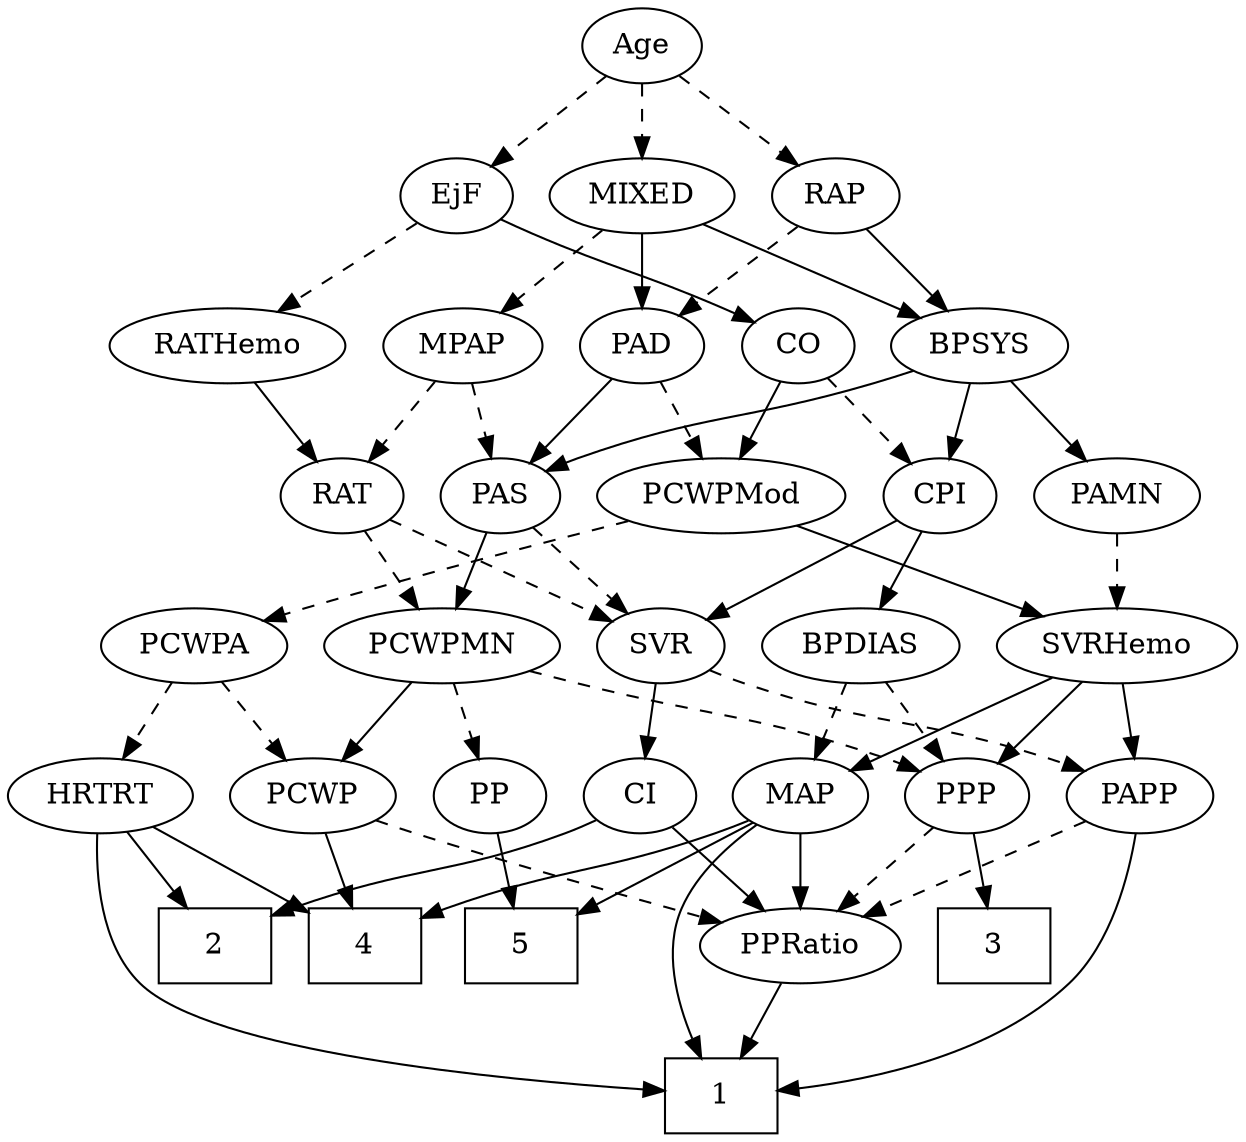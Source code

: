 strict digraph {
	graph [bb="0,0,545.49,540"];
	node [label="\N"];
	1	[height=0.5,
		pos="217.85,18",
		shape=box,
		width=0.75];
	2	[height=0.5,
		pos="450.85,90",
		shape=box,
		width=0.75];
	3	[height=0.5,
		pos="98.847,90",
		shape=box,
		width=0.75];
	4	[height=0.5,
		pos="378.85,90",
		shape=box,
		width=0.75];
	5	[height=0.5,
		pos="306.85,90",
		shape=box,
		width=0.75];
	Age	[height=0.5,
		pos="265.85,522",
		width=0.75];
	EjF	[height=0.5,
		pos="350.85,450",
		width=0.75];
	Age -> EjF	[pos="e,334.51,464.46 282.24,507.5 294.82,497.14 312.39,482.67 326.59,470.97",
		style=dashed];
	RAP	[height=0.5,
		pos="179.85,450",
		width=0.77632];
	Age -> RAP	[pos="e,196.67,464.69 249.27,507.5 236.62,497.21 218.99,482.86 204.66,471.2",
		style=dashed];
	MIXED	[height=0.5,
		pos="265.85,450",
		width=1.1193];
	Age -> MIXED	[pos="e,265.85,468.1 265.85,503.7 265.85,495.98 265.85,486.71 265.85,478.11",
		style=dashed];
	CO	[height=0.5,
		pos="191.85,378",
		width=0.75];
	EjF -> CO	[pos="e,213.09,389.24 329.61,438.76 324.77,436.49 319.65,434.13 314.85,432 276.58,415.06 266.11,412.94 227.85,396 226.05,395.2 224.2,394.37 \
222.34,393.53",
		style=solid];
	RATHemo	[height=0.5,
		pos="449.85,378",
		width=1.3721];
	EjF -> RATHemo	[pos="e,428,394.45 369.01,436.16 383.17,426.14 403.15,412.02 419.71,400.31",
		style=dashed];
	BPSYS	[height=0.5,
		pos="108.85,378",
		width=1.0471];
	RAP -> BPSYS	[pos="e,124.52,394.46 165.14,434.5 155.5,425 142.71,412.38 131.75,401.58",
		style=solid];
	PAD	[height=0.5,
		pos="265.85,378",
		width=0.79437];
	RAP -> PAD	[pos="e,249.02,392.69 196.43,435.5 209.08,425.21 226.71,410.86 241.03,399.2",
		style=dashed];
	MPAP	[height=0.5,
		pos="347.85,378",
		width=0.97491];
	MIXED -> MPAP	[pos="e,330.37,393.92 283.64,433.81 295,424.11 309.9,411.39 322.49,400.64",
		style=dashed];
	MIXED -> BPSYS	[pos="e,135.49,390.88 238.14,436.65 212.12,425.05 173.05,407.63 144.67,394.97",
		style=solid];
	MIXED -> PAD	[pos="e,265.85,396.1 265.85,431.7 265.85,423.98 265.85,414.71 265.85,406.11",
		style=solid];
	PAS	[height=0.5,
		pos="325.85,306",
		width=0.75];
	MPAP -> PAS	[pos="e,331.12,323.79 342.52,360.05 340.01,352.06 336.95,342.33 334.14,333.4",
		style=dashed];
	RAT	[height=0.5,
		pos="397.85,306",
		width=0.75827];
	MPAP -> RAT	[pos="e,386.66,322.67 359.44,360.76 365.78,351.89 373.75,340.74 380.78,330.89",
		style=dashed];
	BPSYS -> PAS	[pos="e,304.8,317.71 137.55,366.18 143.56,364.04 149.89,361.87 155.85,360 214.67,341.5 231.96,345.25 289.85,324 291.7,323.32 293.58,322.58 \
295.47,321.81",
		style=solid];
	PAMN	[height=0.5,
		pos="50.847,306",
		width=1.011];
	BPSYS -> PAMN	[pos="e,63.956,322.82 95.686,361.12 88.27,352.17 78.862,340.81 70.58,330.81",
		style=solid];
	CPI	[height=0.5,
		pos="131.85,306",
		width=0.75];
	BPSYS -> CPI	[pos="e,126.33,323.79 114.41,360.05 117.04,352.06 120.24,342.33 123.17,333.4",
		style=solid];
	PAD -> PAS	[pos="e,312.85,322.16 278.87,361.81 286.89,352.45 297.32,340.28 306.32,329.79",
		style=solid];
	PCWPMod	[height=0.5,
		pos="228.85,306",
		width=1.4443];
	PAD -> PCWPMod	[pos="e,237.9,324.12 257.27,360.76 252.91,352.53 247.51,342.32 242.6,333.02",
		style=dashed];
	CO -> CPI	[pos="e,144.84,322.16 178.83,361.81 170.81,352.45 160.37,340.28 151.38,329.79",
		style=dashed];
	CO -> PCWPMod	[pos="e,219.8,324.12 200.43,360.76 204.78,352.53 210.18,342.32 215.1,333.02",
		style=solid];
	SVR	[height=0.5,
		pos="248.85,234",
		width=0.77632];
	PAS -> SVR	[pos="e,264.41,249.14 310.27,290.83 299.31,280.87 284.45,267.37 272.1,256.14",
		style=dashed];
	PCWPMN	[height=0.5,
		pos="344.85,234",
		width=1.3902];
	PAS -> PCWPMN	[pos="e,340.16,252.28 330.45,288.05 332.56,280.26 335.12,270.82 337.5,262.08",
		style=solid];
	SVRHemo	[height=0.5,
		pos="50.847,234",
		width=1.3902];
	PAMN -> SVRHemo	[pos="e,50.847,252.1 50.847,287.7 50.847,279.98 50.847,270.71 50.847,262.11",
		style=dashed];
	RATHemo -> RAT	[pos="e,409.37,322.51 437.52,360.41 430.93,351.53 422.69,340.44 415.43,330.67",
		style=solid];
	CPI -> SVR	[pos="e,228.81,246.99 151.43,293.28 170.21,282.05 198.8,264.95 220.15,252.17",
		style=solid];
	BPDIAS	[height=0.5,
		pos="160.85,234",
		width=1.1735];
	CPI -> BPDIAS	[pos="e,153.82,251.96 138.72,288.41 142.07,280.34 146.17,270.43 149.93,261.35",
		style=solid];
	RAT -> SVR	[pos="e,270.94,245.34 376.15,294.74 371.44,292.52 366.48,290.18 361.85,288 334.23,275 302.79,260.26 280.09,249.63",
		style=dashed];
	RAT -> PCWPMN	[pos="e,357.32,251.47 386.08,289.46 379.41,280.65 370.92,269.43 363.37,259.46",
		style=dashed];
	CI	[height=0.5,
		pos="260.85,162",
		width=0.75];
	SVR -> CI	[pos="e,257.89,180.28 251.75,216.05 253.07,208.35 254.67,199.03 256.16,190.36",
		style=solid];
	PAPP	[height=0.5,
		pos="31.847,162",
		width=0.88464];
	SVR -> PAPP	[pos="e,56.352,173.81 227.2,222.28 222.23,220.03 216.91,217.8 211.85,216 151.73,194.59 133.36,200.27 72.847,180 70.566,179.24 68.232,178.41 \
65.891,177.54",
		style=dashed];
	PCWPA	[height=0.5,
		pos="454.85,234",
		width=1.1555];
	PCWPMod -> PCWPA	[pos="e,423.06,245.75 267.18,293.72 302.69,283.2 356.96,266.91 403.85,252 406.96,251.01 410.18,249.97 413.41,248.92",
		style=dashed];
	PCWPMod -> SVRHemo	[pos="e,83.433,247.81 195.78,292 166.72,280.57 124.27,263.87 92.814,251.5",
		style=solid];
	PCWP	[height=0.5,
		pos="412.85,162",
		width=0.97491];
	PCWPA -> PCWP	[pos="e,422.73,179.47 444.89,216.41 439.82,207.95 433.54,197.49 427.89,188.08",
		style=dashed];
	HRTRT	[height=0.5,
		pos="505.85,162",
		width=1.1013];
	PCWPA -> HRTRT	[pos="e,493.85,179.47 466.93,216.41 473.16,207.87 480.87,197.28 487.79,187.79",
		style=dashed];
	PP	[height=0.5,
		pos="332.85,162",
		width=0.75];
	PCWPMN -> PP	[pos="e,335.78,180.1 341.88,215.7 340.56,207.98 338.97,198.71 337.5,190.11",
		style=dashed];
	PPP	[height=0.5,
		pos="108.85,162",
		width=0.75];
	PCWPMN -> PPP	[pos="e,129.88,173.76 307.44,222.04 300.28,219.99 292.84,217.9 285.85,216 223.43,199.04 205.7,201.91 144.85,180 142.99,179.33 141.11,178.6 \
139.22,177.83",
		style=dashed];
	PCWPMN -> PCWP	[pos="e,397.63,178.67 360.62,216.76 369.5,207.62 380.73,196.06 390.5,186",
		style=solid];
	MAP	[height=0.5,
		pos="184.85,162",
		width=0.84854];
	SVRHemo -> MAP	[pos="e,162.65,174.6 77.964,218.83 99.876,207.39 130.74,191.27 153.67,179.29",
		style=solid];
	SVRHemo -> PPP	[pos="e,96.387,178.04 64.592,216.41 72.13,207.31 81.589,195.9 89.825,185.96",
		style=solid];
	SVRHemo -> PAPP	[pos="e,36.536,180.28 46.248,216.05 44.132,208.26 41.57,198.82 39.197,190.08",
		style=solid];
	BPDIAS -> MAP	[pos="e,179.09,179.79 166.66,216.05 169.4,208.06 172.73,198.33 175.8,189.4",
		style=dashed];
	BPDIAS -> PPP	[pos="e,120.37,178.51 148.52,216.41 141.93,207.53 133.69,196.44 126.43,186.67",
		style=dashed];
	MAP -> 1	[pos="e,225.99,36.268 203.08,146.94 213.99,137.32 226.86,123.52 232.85,108 240.56,87.985 235.74,63.927 229.58,45.872",
		style=solid];
	MAP -> 4	[pos="e,351.51,104.41 208.37,150.51 213.74,148.26 219.46,145.96 224.85,144 273.55,126.28 289.92,127.55 342.08,108.02",
		style=solid];
	MAP -> 5	[pos="e,279.42,106.74 206.1,148.81 223.9,138.59 249.7,123.79 270.73,111.72",
		style=solid];
	PPRatio	[height=0.5,
		pos="183.85,90",
		width=1.1013];
	MAP -> PPRatio	[pos="e,184.09,108.1 184.6,143.7 184.49,135.98 184.36,126.71 184.23,118.11",
		style=solid];
	PP -> 5	[pos="e,313.33,108.45 326.69,144.41 323.76,136.54 320.19,126.93 316.89,118.04",
		style=solid];
	PPP -> 3	[pos="e,101.32,108.28 106.43,144.05 105.33,136.35 103.99,127.03 102.76,118.36",
		style=solid];
	PPP -> PPRatio	[pos="e,167.13,106.61 124.02,146.83 134.28,137.27 148.03,124.43 159.76,113.48",
		style=dashed];
	PPRatio -> 1	[pos="e,209.46,36.275 192.08,72.055 195.95,64.091 200.65,54.411 204.97,45.51",
		style=solid];
	PCWP -> 4	[pos="e,387.32,108.45 404.79,144.41 400.88,136.37 396.1,126.51 391.7,117.47",
		style=solid];
	PCWP -> PPRatio	[pos="e,217.55,99.68 385.99,150.19 380.36,148.04 374.44,145.88 368.85,144 321.08,127.96 265.38,112.43 227.68,102.37",
		style=dashed];
	CI -> 2	[pos="e,423.51,104.41 281.94,150.41 286.78,148.16 291.95,145.89 296.85,144 345.2,125.32 361.88,127.44 414.08,108.01",
		style=solid];
	CI -> PPRatio	[pos="e,200.74,106.36 245.27,146.83 234.67,137.2 220.43,124.25 208.33,113.25",
		style=solid];
	PAPP -> 1	[pos="e,190.83,21.126 33.361,143.9 36.01,124.04 43.239,91.497 62.847,72 94.556,40.471 145.79,27.678 180.6,22.5",
		style=solid];
	PAPP -> PPRatio	[pos="e,157.06,103.34 55.932,149.91 80.676,138.51 119.48,120.64 147.87,107.57",
		style=dashed];
	HRTRT -> 1	[pos="e,245.04,20.641 507.34,144 508.09,123.91 505.99,90.842 486.85,72 454.49,40.146 320.95,26.334 255.02,21.364",
		style=solid];
	HRTRT -> 2	[pos="e,464.3,108.12 493.09,144.76 486.41,136.27 478.09,125.68 470.61,116.15",
		style=solid];
	HRTRT -> 4	[pos="e,406.03,105.98 481.66,147.67 462.77,137.26 436.22,122.62 414.84,110.84",
		style=solid];
}
